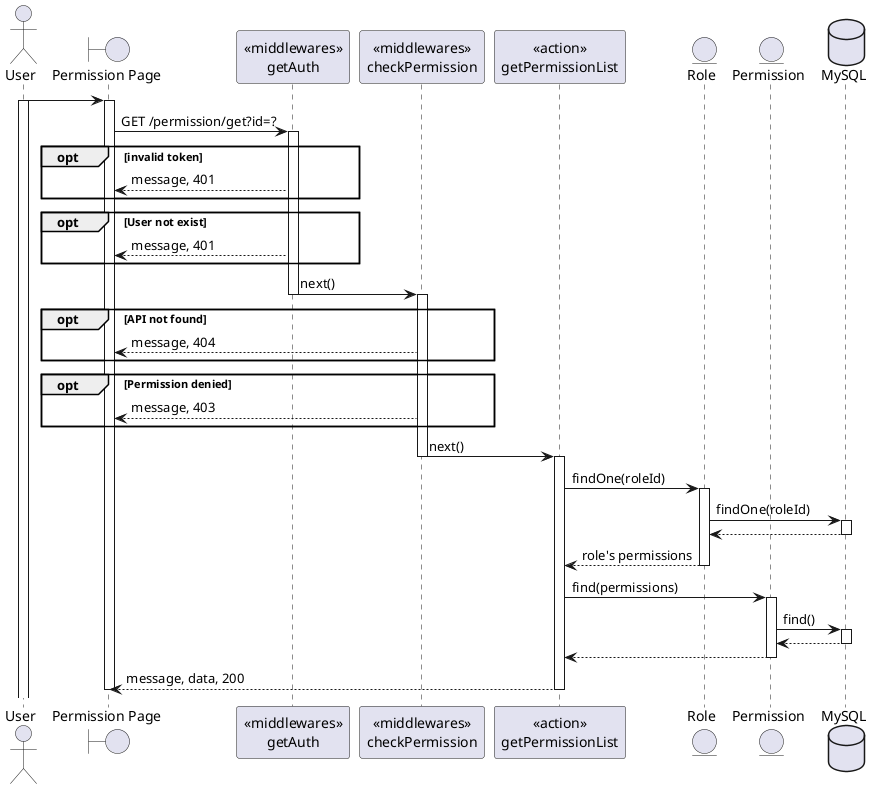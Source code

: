 @startuml
actor User
boundary "Permission Page" as Client
participant "<<middlewares>>\ngetAuth" as mid1
participant "<<middlewares>>\ncheckPermission" as mid2
participant "<<action>>\ngetPermissionList" as Controller
entity "Role" as Model1
entity "Permission" as Model2

database "MySQL" as DB

User -> Client: 
activate User
activate Client
Client -> mid1: GET /permission/get?id=?
activate mid1
opt invalid token
    mid1 --> Client: message, 401
end
opt User not exist
    mid1 --> Client: message, 401
end
mid1 -> mid2: next()
deactivate mid1
activate mid2
opt API not found
    mid2 --> Client: message, 404
end
opt Permission denied
    mid2 --> Client: message, 403
end
mid2 -> Controller: next()
deactivate mid2
activate Controller

Controller -> Model1: findOne(roleId)
activate Model1
Model1 -> DB: findOne(roleId)
activate DB
DB --> Model1
deactivate DB
Model1 --> Controller: role's permissions
deactivate Model1
Controller -> Model2: find(permissions)
activate Model2
Model2 -> DB: find()
activate DB
DB --> Model2
deactivate DB
Model2 --> Controller
deactivate Model2
Controller --> Client: message, data, 200
deactivate Controller
deactivate Client

@enduml
